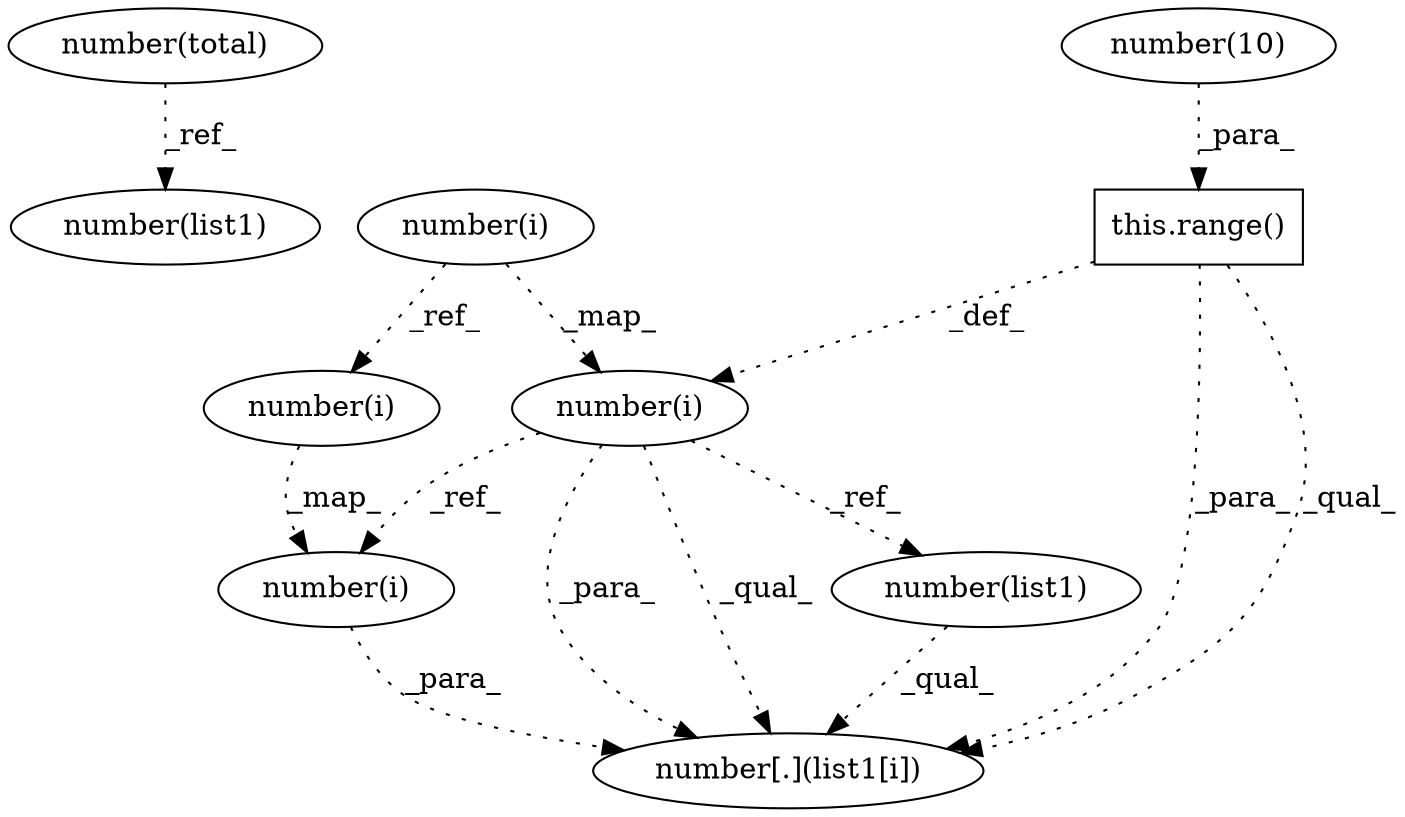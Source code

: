digraph G {
1 [label="number(total)" shape=ellipse]
2 [label="number(i)" shape=ellipse]
3 [label="number(10)" shape=ellipse]
4 [label="number[.](list1[i])" shape=ellipse]
5 [label="number(i)" shape=ellipse]
6 [label="number(i)" shape=ellipse]
7 [label="number(list1)" shape=ellipse]
8 [label="number(i)" shape=ellipse]
9 [label="this.range()" shape=box]
10 [label="number(list1)" shape=ellipse]
10 -> 4 [label="_qual_" style=dotted];
8 -> 4 [label="_para_" style=dotted];
6 -> 4 [label="_para_" style=dotted];
9 -> 4 [label="_para_" style=dotted];
6 -> 4 [label="_qual_" style=dotted];
9 -> 4 [label="_qual_" style=dotted];
2 -> 5 [label="_ref_" style=dotted];
9 -> 6 [label="_def_" style=dotted];
2 -> 6 [label="_map_" style=dotted];
1 -> 7 [label="_ref_" style=dotted];
6 -> 8 [label="_ref_" style=dotted];
5 -> 8 [label="_map_" style=dotted];
3 -> 9 [label="_para_" style=dotted];
6 -> 10 [label="_ref_" style=dotted];
}